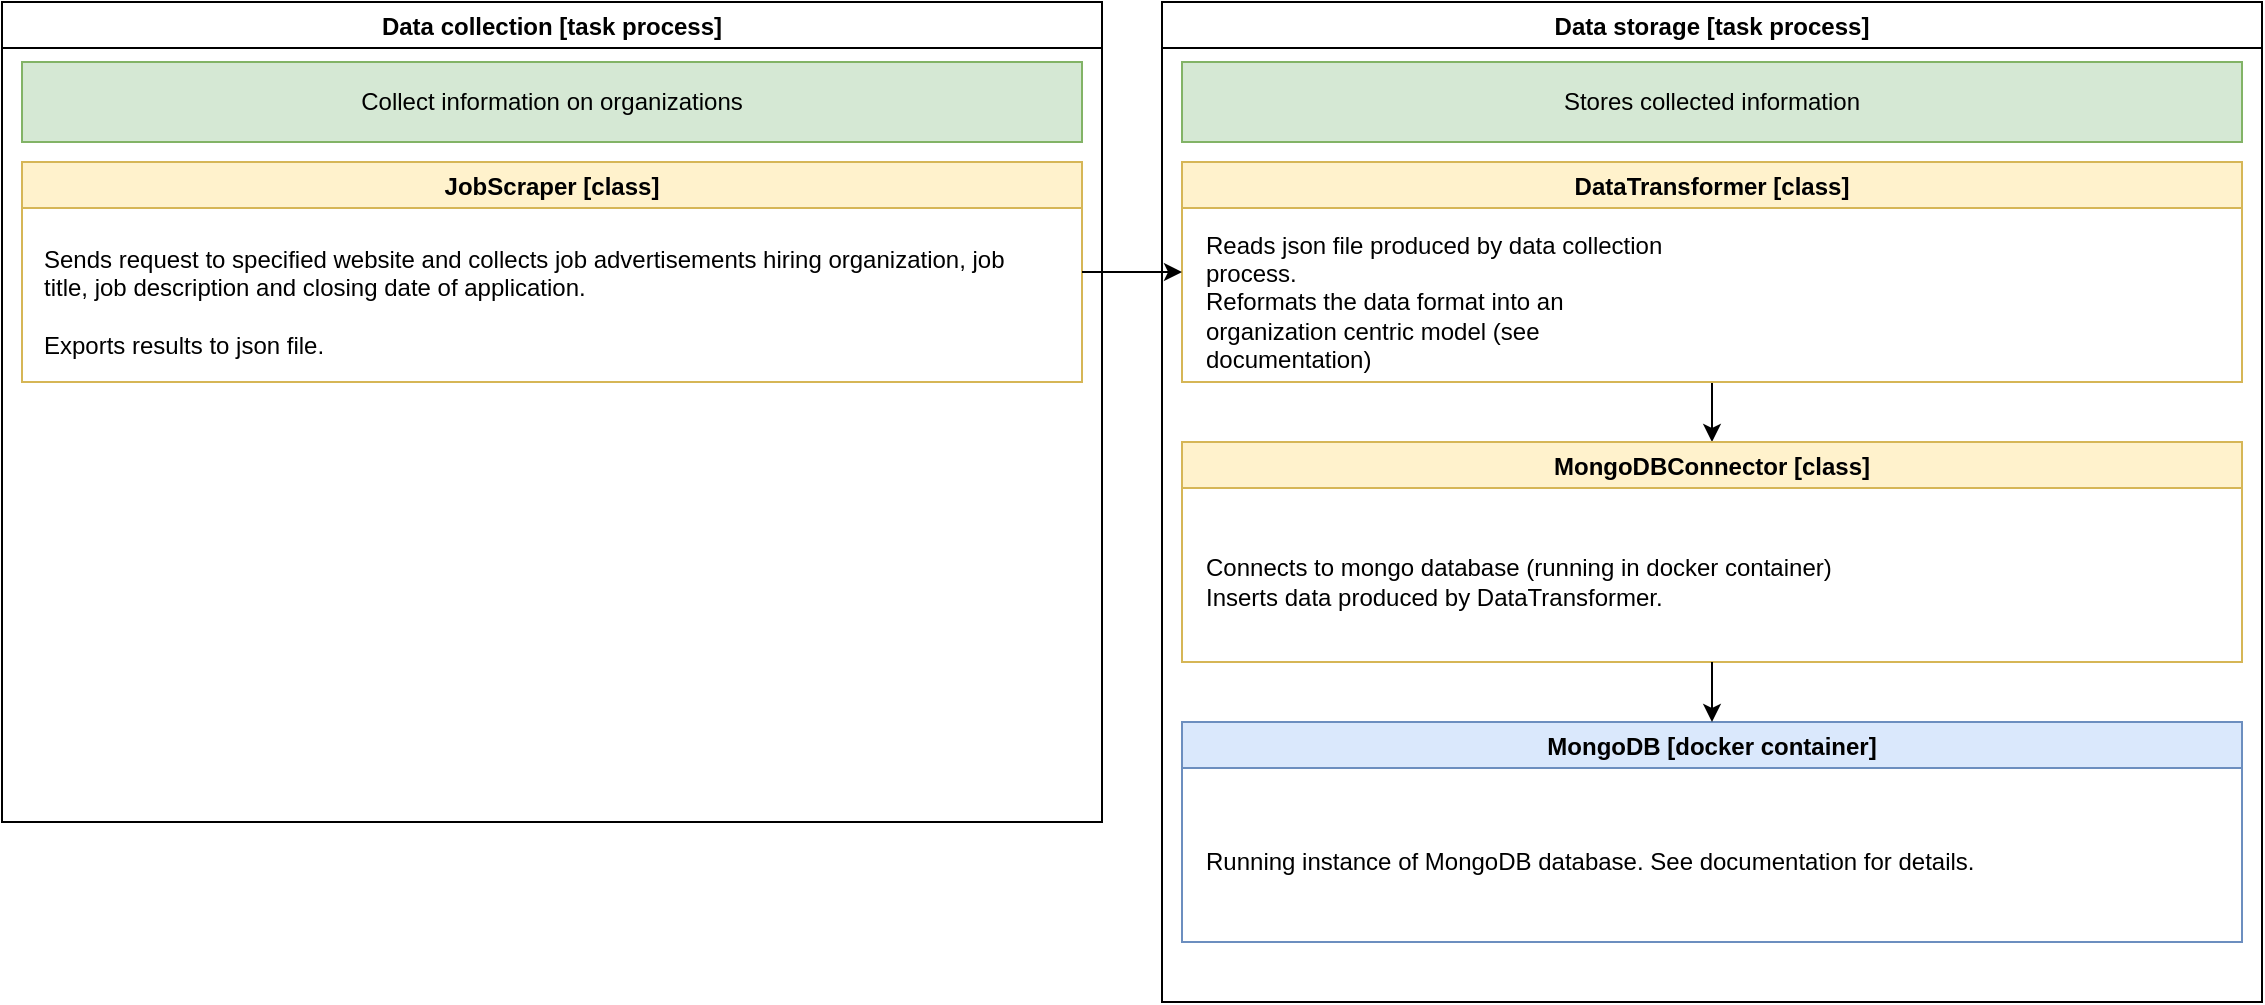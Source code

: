 <mxfile version="19.0.3" type="device"><diagram id="T0312RwvkAKE0CdJuVwC" name="Sida-1"><mxGraphModel dx="1422" dy="865" grid="1" gridSize="10" guides="1" tooltips="1" connect="1" arrows="1" fold="1" page="1" pageScale="1" pageWidth="827" pageHeight="1169" math="0" shadow="0"><root><mxCell id="0"/><mxCell id="1" parent="0"/><mxCell id="MhJVyfkS9ztl_I4avEaz-5" value="Data collection [task process]" style="swimlane;" vertex="1" parent="1"><mxGeometry x="60" y="160" width="550" height="410" as="geometry"><mxRectangle x="60" y="160" width="200" height="23" as="alternateBounds"/></mxGeometry></mxCell><mxCell id="MhJVyfkS9ztl_I4avEaz-8" value="JobScraper [class]" style="swimlane;fillColor=#fff2cc;strokeColor=#d6b656;" vertex="1" parent="MhJVyfkS9ztl_I4avEaz-5"><mxGeometry x="10" y="80" width="530" height="110" as="geometry"><mxRectangle x="10" y="30" width="140" height="23" as="alternateBounds"/></mxGeometry></mxCell><mxCell id="MhJVyfkS9ztl_I4avEaz-12" value="&lt;div style=&quot;text-align: left;&quot;&gt;&lt;span style=&quot;background-color: initial;&quot;&gt;Sends request to specified website and collects job advertisements hiring organization, job title, job description and closing date of application.&amp;nbsp;&lt;/span&gt;&lt;/div&gt;&lt;div style=&quot;text-align: left;&quot;&gt;&lt;br&gt;&lt;/div&gt;&lt;span style=&quot;background-color: initial;&quot;&gt;&lt;div style=&quot;text-align: left;&quot;&gt;&lt;span style=&quot;background-color: initial;&quot;&gt;Exports results to json file.&lt;/span&gt;&lt;/div&gt;&lt;/span&gt;" style="text;html=1;align=center;verticalAlign=middle;whiteSpace=wrap;rounded=0;" vertex="1" parent="MhJVyfkS9ztl_I4avEaz-8"><mxGeometry x="10" y="30" width="500" height="80" as="geometry"/></mxCell><mxCell id="MhJVyfkS9ztl_I4avEaz-13" value="Collect information on organizations" style="text;html=1;strokeColor=#82b366;fillColor=#d5e8d4;align=center;verticalAlign=middle;whiteSpace=wrap;rounded=0;" vertex="1" parent="MhJVyfkS9ztl_I4avEaz-5"><mxGeometry x="10" y="30" width="530" height="40" as="geometry"/></mxCell><mxCell id="MhJVyfkS9ztl_I4avEaz-16" value="Data storage [task process]" style="swimlane;" vertex="1" parent="1"><mxGeometry x="640" y="160" width="550" height="500" as="geometry"><mxRectangle x="640" y="160" width="220" height="23" as="alternateBounds"/></mxGeometry></mxCell><mxCell id="MhJVyfkS9ztl_I4avEaz-24" style="edgeStyle=orthogonalEdgeStyle;rounded=0;orthogonalLoop=1;jettySize=auto;html=1;entryX=0.5;entryY=0;entryDx=0;entryDy=0;" edge="1" parent="MhJVyfkS9ztl_I4avEaz-16" source="MhJVyfkS9ztl_I4avEaz-17" target="MhJVyfkS9ztl_I4avEaz-20"><mxGeometry relative="1" as="geometry"/></mxCell><mxCell id="MhJVyfkS9ztl_I4avEaz-17" value="DataTransformer [class]" style="swimlane;fillColor=#fff2cc;strokeColor=#d6b656;" vertex="1" parent="MhJVyfkS9ztl_I4avEaz-16"><mxGeometry x="10" y="80" width="530" height="110" as="geometry"><mxRectangle x="10" y="80" width="140" height="23" as="alternateBounds"/></mxGeometry></mxCell><mxCell id="MhJVyfkS9ztl_I4avEaz-18" value="&lt;div style=&quot;&quot;&gt;Reads json file produced by data collection process.&lt;/div&gt;&lt;div style=&quot;&quot;&gt;Reformats the data format into an organization centric model (see documentation)&lt;/div&gt;" style="text;html=1;align=left;verticalAlign=middle;whiteSpace=wrap;rounded=0;" vertex="1" parent="MhJVyfkS9ztl_I4avEaz-17"><mxGeometry x="10" y="30" width="240" height="80" as="geometry"/></mxCell><mxCell id="MhJVyfkS9ztl_I4avEaz-19" value="Stores collected information" style="text;html=1;strokeColor=#82b366;fillColor=#d5e8d4;align=center;verticalAlign=middle;whiteSpace=wrap;rounded=0;" vertex="1" parent="MhJVyfkS9ztl_I4avEaz-16"><mxGeometry x="10" y="30" width="530" height="40" as="geometry"/></mxCell><mxCell id="MhJVyfkS9ztl_I4avEaz-20" value="MongoDBConnector [class]" style="swimlane;fillColor=#fff2cc;strokeColor=#d6b656;" vertex="1" parent="MhJVyfkS9ztl_I4avEaz-16"><mxGeometry x="10" y="220" width="530" height="110" as="geometry"><mxRectangle x="10" y="30" width="140" height="23" as="alternateBounds"/></mxGeometry></mxCell><mxCell id="MhJVyfkS9ztl_I4avEaz-21" value="Connects to mongo database (running in docker container)&lt;br&gt;Inserts data produced by DataTransformer." style="text;html=1;align=left;verticalAlign=middle;whiteSpace=wrap;rounded=0;" vertex="1" parent="MhJVyfkS9ztl_I4avEaz-20"><mxGeometry x="10" y="30" width="510" height="80" as="geometry"/></mxCell><mxCell id="MhJVyfkS9ztl_I4avEaz-22" value="MongoDB [docker container]" style="swimlane;fillColor=#dae8fc;strokeColor=#6c8ebf;" vertex="1" parent="MhJVyfkS9ztl_I4avEaz-16"><mxGeometry x="10" y="360" width="530" height="110" as="geometry"><mxRectangle x="10" y="80" width="140" height="23" as="alternateBounds"/></mxGeometry></mxCell><mxCell id="MhJVyfkS9ztl_I4avEaz-23" value="&lt;div style=&quot;&quot;&gt;Running instance of MongoDB database. See documentation for details.&lt;/div&gt;" style="text;html=1;align=left;verticalAlign=middle;whiteSpace=wrap;rounded=0;" vertex="1" parent="MhJVyfkS9ztl_I4avEaz-22"><mxGeometry x="10" y="30" width="490" height="80" as="geometry"/></mxCell><mxCell id="MhJVyfkS9ztl_I4avEaz-31" style="edgeStyle=orthogonalEdgeStyle;rounded=0;orthogonalLoop=1;jettySize=auto;html=1;entryX=0.5;entryY=0;entryDx=0;entryDy=0;" edge="1" parent="MhJVyfkS9ztl_I4avEaz-16" source="MhJVyfkS9ztl_I4avEaz-21" target="MhJVyfkS9ztl_I4avEaz-22"><mxGeometry relative="1" as="geometry"/></mxCell><mxCell id="MhJVyfkS9ztl_I4avEaz-33" style="edgeStyle=orthogonalEdgeStyle;rounded=0;orthogonalLoop=1;jettySize=auto;html=1;entryX=0;entryY=0.5;entryDx=0;entryDy=0;" edge="1" parent="1" source="MhJVyfkS9ztl_I4avEaz-8" target="MhJVyfkS9ztl_I4avEaz-17"><mxGeometry relative="1" as="geometry"/></mxCell></root></mxGraphModel></diagram></mxfile>